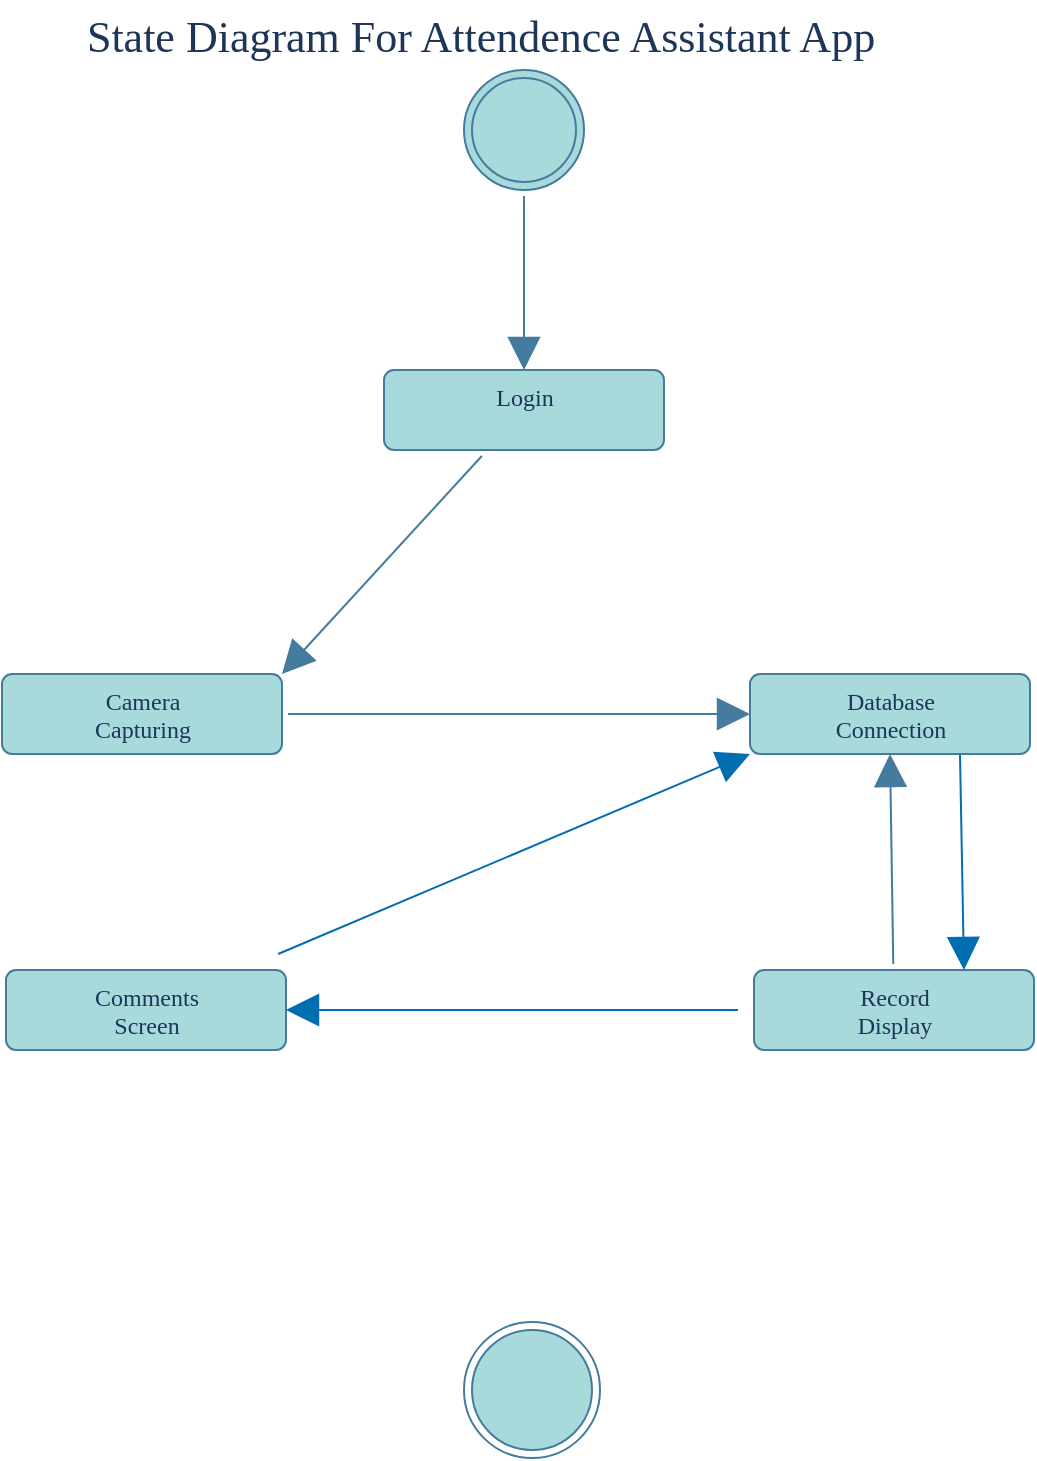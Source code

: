 <mxfile version="20.7.4" type="device"><diagram id="SRut8sJrt4X_3I3g5z4t" name="Page-1"><mxGraphModel dx="2282" dy="1383" grid="0" gridSize="10" guides="1" tooltips="1" connect="1" arrows="1" fold="1" page="0" pageScale="1" pageWidth="1654" pageHeight="1169" background="#ffffff" math="0" shadow="0"><root><mxCell id="0"/><mxCell id="1" parent="0"/><mxCell id="EXziK9TKUcdABTPAkhbx-8" style="edgeStyle=none;curved=1;rounded=0;orthogonalLoop=1;jettySize=auto;html=1;entryX=0.5;entryY=0;entryDx=0;entryDy=0;strokeColor=#457B9D;fontFamily=Product Sans;fontSource=https%3A%2F%2Ffonts.googleapis.com%2Fcss%3Ffamily%3DProduct%2BSans;fontColor=default;endArrow=block;startSize=14;endSize=14;sourcePerimeterSpacing=3;targetPerimeterSpacing=3;endFill=1;labelBackgroundColor=none;" parent="1" source="EXziK9TKUcdABTPAkhbx-1" target="EXziK9TKUcdABTPAkhbx-3" edge="1"><mxGeometry relative="1" as="geometry"/></mxCell><mxCell id="EXziK9TKUcdABTPAkhbx-1" value="" style="ellipse;shape=doubleEllipse;html=1;dashed=0;whitespace=wrap;aspect=fixed;strokeColor=#457B9D;fontColor=#1D3557;fillColor=#A8DADC;labelBackgroundColor=none;fontFamily=Product Sans;fontSource=https%3A%2F%2Ffonts.googleapis.com%2Fcss%3Ffamily%3DProduct%2BSans;" parent="1" vertex="1"><mxGeometry x="182" y="-165" width="60" height="60" as="geometry"/></mxCell><mxCell id="EXziK9TKUcdABTPAkhbx-2" value="" style="ellipse;html=1;shape=endState;fillColor=#A8DADC;strokeColor=#457B9D;fontColor=#1D3557;labelBackgroundColor=none;fontFamily=Product Sans;fontSource=https%3A%2F%2Ffonts.googleapis.com%2Fcss%3Ffamily%3DProduct%2BSans;" parent="1" vertex="1"><mxGeometry x="182" y="461" width="68" height="68" as="geometry"/></mxCell><mxCell id="EXziK9TKUcdABTPAkhbx-9" style="edgeStyle=none;curved=1;rounded=0;orthogonalLoop=1;jettySize=auto;html=1;entryX=1;entryY=0;entryDx=0;entryDy=0;strokeColor=#457B9D;fontFamily=Product Sans;fontSource=https%3A%2F%2Ffonts.googleapis.com%2Fcss%3Ffamily%3DProduct%2BSans;fontColor=default;endArrow=block;endFill=1;startSize=14;endSize=14;sourcePerimeterSpacing=3;targetPerimeterSpacing=3;labelBackgroundColor=none;" parent="1" source="EXziK9TKUcdABTPAkhbx-3" target="EXziK9TKUcdABTPAkhbx-4" edge="1"><mxGeometry relative="1" as="geometry"/></mxCell><mxCell id="EXziK9TKUcdABTPAkhbx-3" value="Login" style="html=1;align=center;verticalAlign=top;rounded=1;absoluteArcSize=1;arcSize=10;dashed=0;strokeColor=#457B9D;fontColor=#1D3557;fillColor=#A8DADC;fontFamily=Product Sans;fontSource=https%3A%2F%2Ffonts.googleapis.com%2Fcss%3Ffamily%3DProduct%2BSans;labelBackgroundColor=none;" parent="1" vertex="1"><mxGeometry x="142" y="-15" width="140" height="40" as="geometry"/></mxCell><mxCell id="EXziK9TKUcdABTPAkhbx-10" style="edgeStyle=none;curved=1;rounded=0;orthogonalLoop=1;jettySize=auto;html=1;entryX=0;entryY=0.5;entryDx=0;entryDy=0;strokeColor=#457B9D;fontFamily=Product Sans;fontSource=https%3A%2F%2Ffonts.googleapis.com%2Fcss%3Ffamily%3DProduct%2BSans;fontColor=default;endArrow=block;endFill=1;startSize=14;endSize=14;sourcePerimeterSpacing=3;targetPerimeterSpacing=3;labelBackgroundColor=none;" parent="1" source="EXziK9TKUcdABTPAkhbx-4" target="EXziK9TKUcdABTPAkhbx-7" edge="1"><mxGeometry relative="1" as="geometry"/></mxCell><mxCell id="EXziK9TKUcdABTPAkhbx-4" value="Camera &lt;br&gt;Capturing" style="html=1;align=center;verticalAlign=top;rounded=1;absoluteArcSize=1;arcSize=10;dashed=0;strokeColor=#457B9D;fontColor=#1D3557;fillColor=#A8DADC;fontFamily=Product Sans;fontSource=https%3A%2F%2Ffonts.googleapis.com%2Fcss%3Ffamily%3DProduct%2BSans;labelBackgroundColor=none;" parent="1" vertex="1"><mxGeometry x="-49" y="137" width="140" height="40" as="geometry"/></mxCell><mxCell id="EXziK9TKUcdABTPAkhbx-5" value="State Diagram For Attendence Assistant App" style="text;html=1;align=center;verticalAlign=middle;resizable=0;points=[];autosize=1;strokeColor=none;fillColor=none;fontColor=#1D3557;fontSize=22;fontFamily=Product Sans;fontSource=https%3A%2F%2Ffonts.googleapis.com%2Fcss%3Ffamily%3DProduct%2BSans;labelBackgroundColor=none;" parent="1" vertex="1"><mxGeometry x="-31" y="-200" width="441" height="38" as="geometry"/></mxCell><mxCell id="EXziK9TKUcdABTPAkhbx-12" style="edgeStyle=none;curved=1;rounded=0;orthogonalLoop=1;jettySize=auto;html=1;entryX=0.5;entryY=1;entryDx=0;entryDy=0;strokeColor=#457B9D;fontFamily=Product Sans;fontSource=https%3A%2F%2Ffonts.googleapis.com%2Fcss%3Ffamily%3DProduct%2BSans;fontColor=default;endArrow=block;endFill=1;startSize=14;endSize=14;sourcePerimeterSpacing=3;targetPerimeterSpacing=3;labelBackgroundColor=none;" parent="1" source="EXziK9TKUcdABTPAkhbx-6" target="EXziK9TKUcdABTPAkhbx-7" edge="1"><mxGeometry relative="1" as="geometry"/></mxCell><mxCell id="2tfYfm4xDjKKtpwl7mSC-4" style="edgeStyle=none;curved=1;rounded=0;sketch=0;orthogonalLoop=1;jettySize=auto;html=1;entryX=1;entryY=0.5;entryDx=0;entryDy=0;shadow=0;strokeColor=#006EAF;endArrow=block;endFill=1;startSize=14;endSize=14;sourcePerimeterSpacing=8;targetPerimeterSpacing=8;fillColor=#1ba1e2;" parent="1" source="EXziK9TKUcdABTPAkhbx-6" target="2tfYfm4xDjKKtpwl7mSC-3" edge="1"><mxGeometry relative="1" as="geometry"/></mxCell><mxCell id="EXziK9TKUcdABTPAkhbx-6" value="Record &lt;br&gt;Display" style="html=1;align=center;verticalAlign=top;rounded=1;absoluteArcSize=1;arcSize=10;dashed=0;strokeColor=#457B9D;fontColor=#1D3557;fillColor=#A8DADC;fontFamily=Product Sans;fontSource=https%3A%2F%2Ffonts.googleapis.com%2Fcss%3Ffamily%3DProduct%2BSans;labelBackgroundColor=none;" parent="1" vertex="1"><mxGeometry x="327" y="285" width="140" height="40" as="geometry"/></mxCell><mxCell id="2tfYfm4xDjKKtpwl7mSC-1" style="edgeStyle=none;curved=1;rounded=0;orthogonalLoop=1;jettySize=auto;html=1;exitX=0.75;exitY=1;exitDx=0;exitDy=0;entryX=0.75;entryY=0;entryDx=0;entryDy=0;endArrow=block;startSize=14;endSize=14;sourcePerimeterSpacing=8;targetPerimeterSpacing=8;endFill=1;strokeColor=#006EAF;shadow=0;fillColor=#1ba1e2;" parent="1" source="EXziK9TKUcdABTPAkhbx-7" target="EXziK9TKUcdABTPAkhbx-6" edge="1"><mxGeometry relative="1" as="geometry"/></mxCell><mxCell id="EXziK9TKUcdABTPAkhbx-7" value="Database &lt;br&gt;Connection" style="html=1;align=center;verticalAlign=top;rounded=1;absoluteArcSize=1;arcSize=10;dashed=0;strokeColor=#457B9D;fontColor=#1D3557;fillColor=#A8DADC;fontFamily=Product Sans;fontSource=https%3A%2F%2Ffonts.googleapis.com%2Fcss%3Ffamily%3DProduct%2BSans;labelBackgroundColor=none;" parent="1" vertex="1"><mxGeometry x="325" y="137" width="140" height="40" as="geometry"/></mxCell><mxCell id="2tfYfm4xDjKKtpwl7mSC-5" style="edgeStyle=none;curved=1;rounded=0;sketch=0;orthogonalLoop=1;jettySize=auto;html=1;entryX=0;entryY=1;entryDx=0;entryDy=0;shadow=0;strokeColor=#006EAF;endArrow=block;endFill=1;startSize=14;endSize=14;sourcePerimeterSpacing=8;targetPerimeterSpacing=8;fillColor=#1ba1e2;" parent="1" source="2tfYfm4xDjKKtpwl7mSC-3" target="EXziK9TKUcdABTPAkhbx-7" edge="1"><mxGeometry relative="1" as="geometry"/></mxCell><mxCell id="2tfYfm4xDjKKtpwl7mSC-3" value="Comments &lt;br&gt;Screen" style="html=1;align=center;verticalAlign=top;rounded=1;absoluteArcSize=1;arcSize=10;dashed=0;strokeColor=#457B9D;fontColor=#1D3557;fillColor=#A8DADC;fontFamily=Product Sans;fontSource=https%3A%2F%2Ffonts.googleapis.com%2Fcss%3Ffamily%3DProduct%2BSans;labelBackgroundColor=none;" parent="1" vertex="1"><mxGeometry x="-47" y="285" width="140" height="40" as="geometry"/></mxCell></root></mxGraphModel></diagram></mxfile>